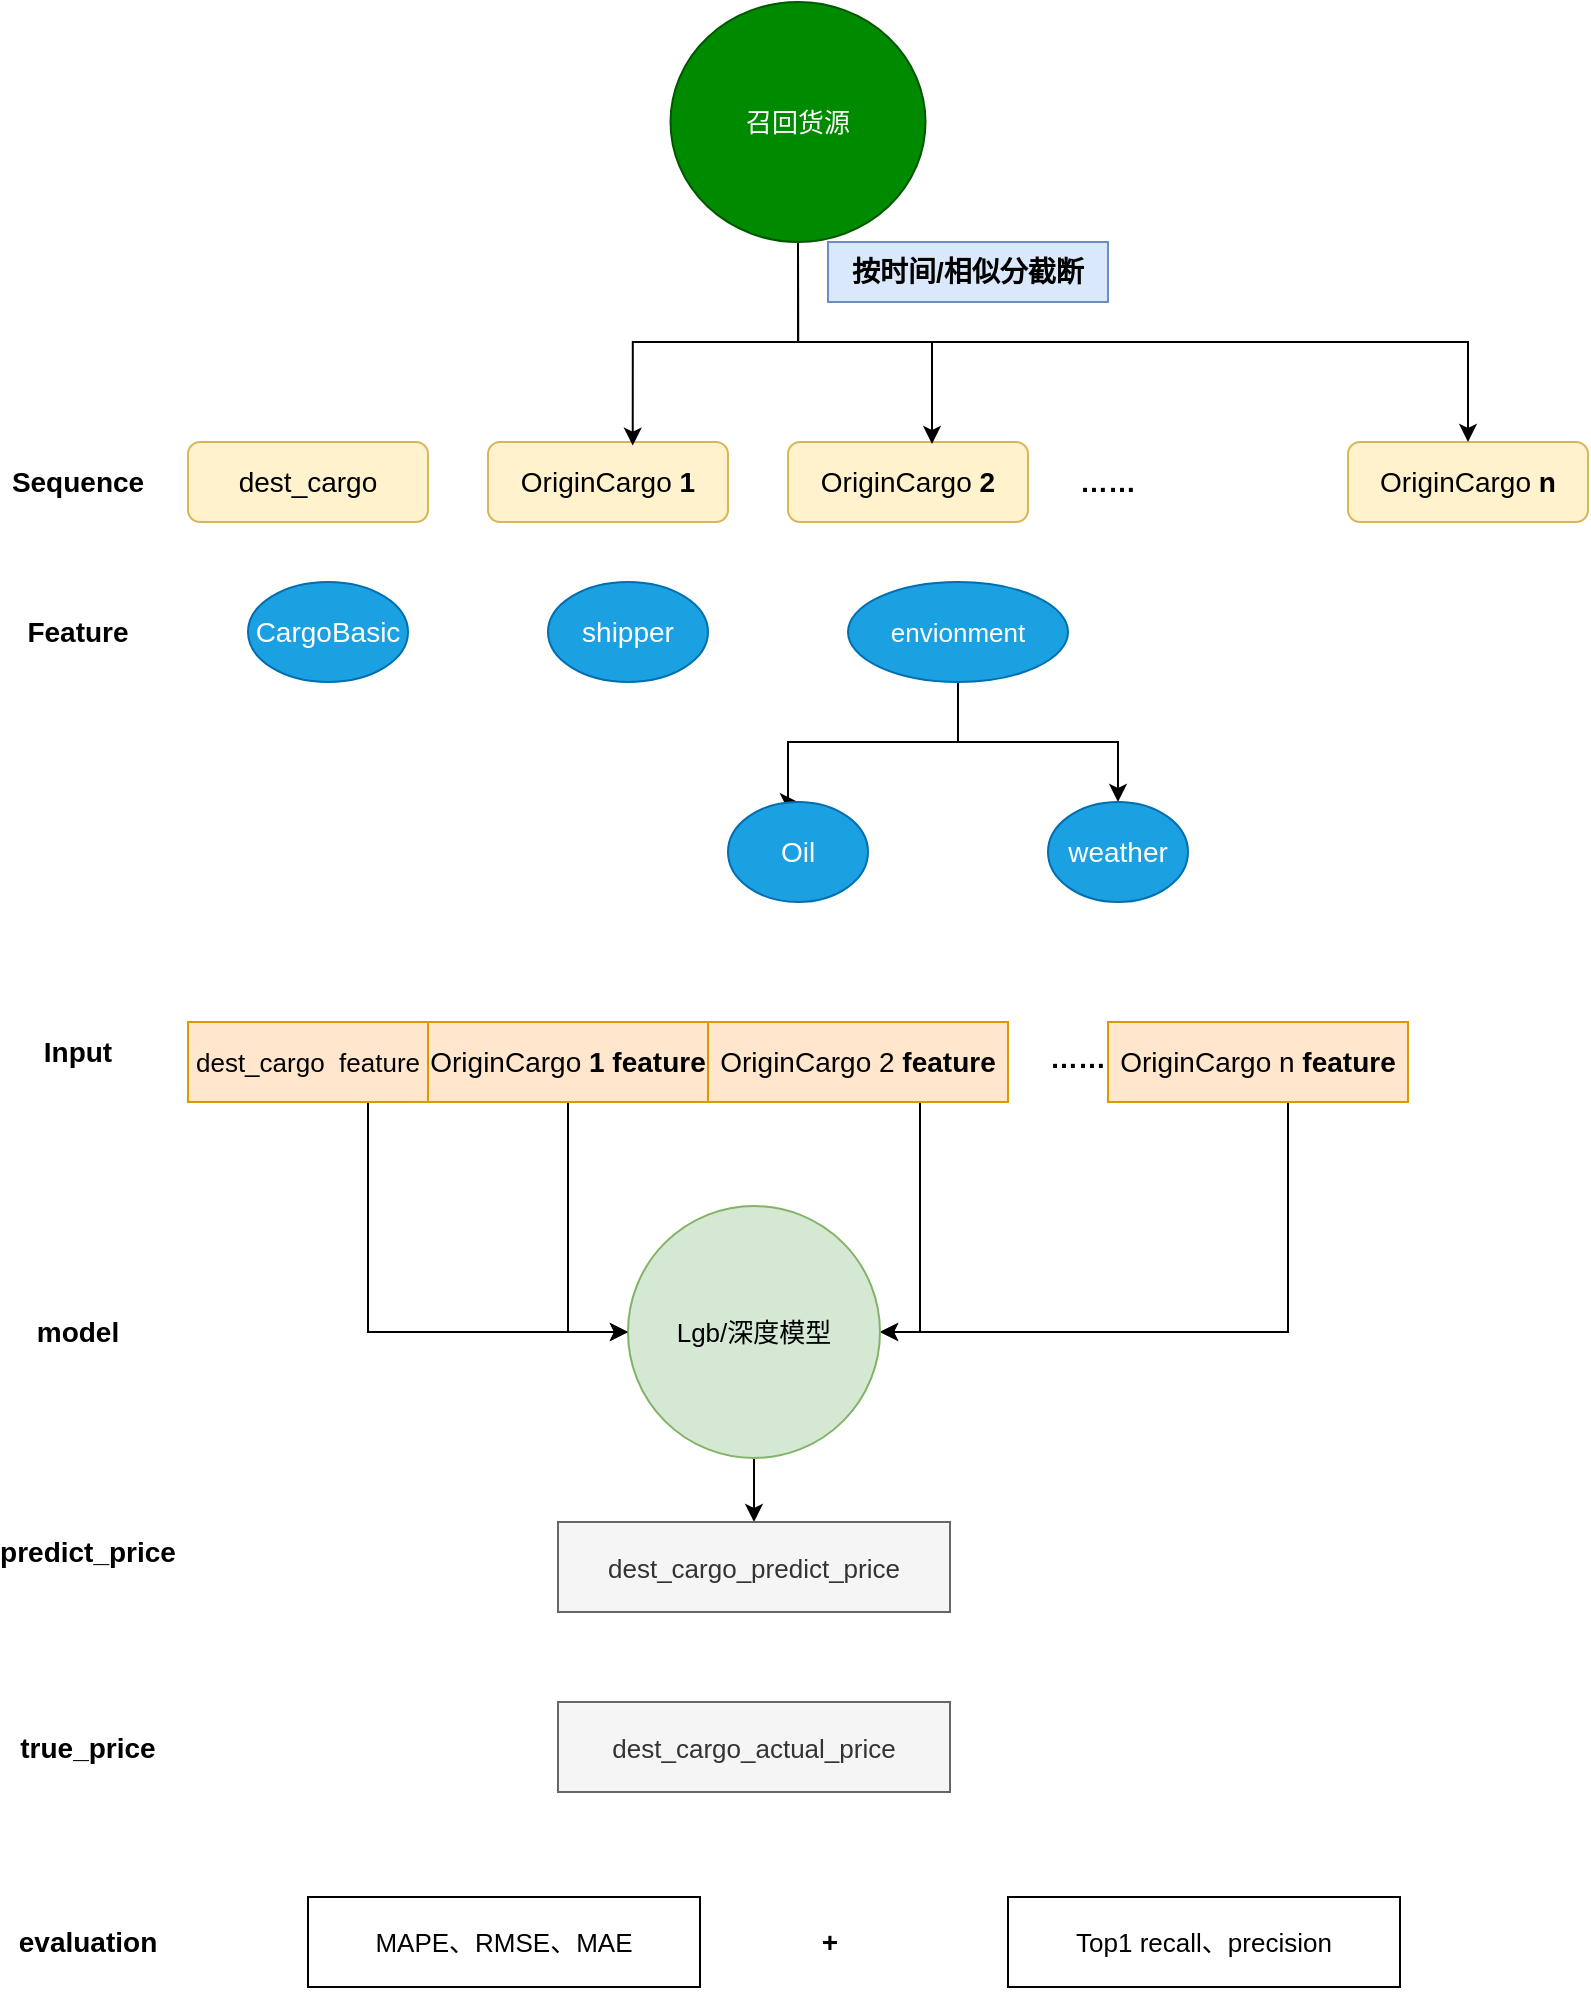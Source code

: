 <mxfile version="17.4.4" type="github">
  <diagram id="C5RBs43oDa-KdzZeNtuy" name="Page-1">
    <mxGraphModel dx="1550" dy="2004" grid="1" gridSize="10" guides="1" tooltips="1" connect="1" arrows="1" fold="1" page="1" pageScale="1" pageWidth="827" pageHeight="1169" math="0" shadow="0">
      <root>
        <mxCell id="WIyWlLk6GJQsqaUBKTNV-0" />
        <mxCell id="WIyWlLk6GJQsqaUBKTNV-1" parent="WIyWlLk6GJQsqaUBKTNV-0" />
        <mxCell id="WIyWlLk6GJQsqaUBKTNV-3" value="dest_cargo" style="rounded=1;whiteSpace=wrap;html=1;fontSize=14;glass=0;strokeWidth=1;shadow=0;fillColor=#fff2cc;strokeColor=#d6b656;" parent="WIyWlLk6GJQsqaUBKTNV-1" vertex="1">
          <mxGeometry x="100" y="140" width="120" height="40" as="geometry" />
        </mxCell>
        <mxCell id="WIyWlLk6GJQsqaUBKTNV-7" value="OriginCargo&amp;nbsp;&lt;b style=&quot;font-size: 14px;&quot;&gt;1&lt;/b&gt;" style="rounded=1;whiteSpace=wrap;html=1;fontSize=14;glass=0;strokeWidth=1;shadow=0;fillColor=#fff2cc;strokeColor=#d6b656;" parent="WIyWlLk6GJQsqaUBKTNV-1" vertex="1">
          <mxGeometry x="250" y="140" width="120" height="40" as="geometry" />
        </mxCell>
        <mxCell id="WIyWlLk6GJQsqaUBKTNV-12" value="OriginCargo&amp;nbsp;&lt;b style=&quot;font-size: 14px;&quot;&gt;2&lt;/b&gt;" style="rounded=1;whiteSpace=wrap;html=1;fontSize=14;glass=0;strokeWidth=1;shadow=0;fillColor=#fff2cc;strokeColor=#d6b656;" parent="WIyWlLk6GJQsqaUBKTNV-1" vertex="1">
          <mxGeometry x="400" y="140" width="120" height="40" as="geometry" />
        </mxCell>
        <mxCell id="SqZgt--YvznunEqV0woP-0" value="OriginCargo &lt;b style=&quot;font-size: 14px;&quot;&gt;n&lt;/b&gt;" style="rounded=1;whiteSpace=wrap;html=1;fontSize=14;glass=0;strokeWidth=1;shadow=0;fillColor=#fff2cc;strokeColor=#d6b656;" vertex="1" parent="WIyWlLk6GJQsqaUBKTNV-1">
          <mxGeometry x="680" y="140" width="120" height="40" as="geometry" />
        </mxCell>
        <mxCell id="SqZgt--YvznunEqV0woP-1" value="&lt;b style=&quot;font-size: 14px;&quot;&gt;Sequence&lt;/b&gt;" style="text;html=1;strokeColor=none;fillColor=none;align=center;verticalAlign=middle;whiteSpace=wrap;rounded=0;fontSize=14;" vertex="1" parent="WIyWlLk6GJQsqaUBKTNV-1">
          <mxGeometry x="15" y="145" width="60" height="30" as="geometry" />
        </mxCell>
        <mxCell id="SqZgt--YvznunEqV0woP-2" value="&lt;b style=&quot;font-size: 14px;&quot;&gt;……&lt;/b&gt;" style="text;html=1;strokeColor=none;fillColor=none;align=center;verticalAlign=middle;whiteSpace=wrap;rounded=0;fontSize=14;" vertex="1" parent="WIyWlLk6GJQsqaUBKTNV-1">
          <mxGeometry x="530" y="145" width="60" height="30" as="geometry" />
        </mxCell>
        <mxCell id="SqZgt--YvznunEqV0woP-4" value="&lt;b style=&quot;font-size: 14px;&quot;&gt;Feature&lt;/b&gt;" style="text;html=1;strokeColor=none;fillColor=none;align=center;verticalAlign=middle;whiteSpace=wrap;rounded=0;fontSize=14;" vertex="1" parent="WIyWlLk6GJQsqaUBKTNV-1">
          <mxGeometry x="10" y="220" width="70" height="30" as="geometry" />
        </mxCell>
        <mxCell id="SqZgt--YvznunEqV0woP-5" value="CargoBasic" style="ellipse;whiteSpace=wrap;html=1;fillColor=#1ba1e2;fontSize=14;fontColor=#ffffff;strokeColor=#006EAF;" vertex="1" parent="WIyWlLk6GJQsqaUBKTNV-1">
          <mxGeometry x="130" y="210" width="80" height="50" as="geometry" />
        </mxCell>
        <mxCell id="SqZgt--YvznunEqV0woP-7" value="shipper" style="ellipse;whiteSpace=wrap;html=1;fillColor=#1ba1e2;fontSize=14;fontColor=#ffffff;strokeColor=#006EAF;" vertex="1" parent="WIyWlLk6GJQsqaUBKTNV-1">
          <mxGeometry x="280" y="210" width="80" height="50" as="geometry" />
        </mxCell>
        <mxCell id="SqZgt--YvznunEqV0woP-10" style="edgeStyle=orthogonalEdgeStyle;rounded=0;orthogonalLoop=1;jettySize=auto;html=1;entryX=0.5;entryY=0;entryDx=0;entryDy=0;fontSize=14;" edge="1" parent="WIyWlLk6GJQsqaUBKTNV-1" source="SqZgt--YvznunEqV0woP-8" target="SqZgt--YvznunEqV0woP-11">
          <mxGeometry relative="1" as="geometry">
            <mxPoint x="485" y="320" as="targetPoint" />
            <Array as="points">
              <mxPoint x="485" y="290" />
              <mxPoint x="400" y="290" />
              <mxPoint x="400" y="320" />
            </Array>
          </mxGeometry>
        </mxCell>
        <mxCell id="SqZgt--YvznunEqV0woP-14" style="edgeStyle=orthogonalEdgeStyle;rounded=0;orthogonalLoop=1;jettySize=auto;html=1;entryX=0.5;entryY=0;entryDx=0;entryDy=0;fontSize=14;" edge="1" parent="WIyWlLk6GJQsqaUBKTNV-1" source="SqZgt--YvznunEqV0woP-8" target="SqZgt--YvznunEqV0woP-12">
          <mxGeometry relative="1" as="geometry">
            <Array as="points">
              <mxPoint x="485" y="290" />
              <mxPoint x="565" y="290" />
            </Array>
          </mxGeometry>
        </mxCell>
        <mxCell id="SqZgt--YvznunEqV0woP-8" value="envionment" style="ellipse;whiteSpace=wrap;html=1;fillColor=#1ba1e2;fontSize=13;fontColor=#ffffff;strokeColor=#006EAF;" vertex="1" parent="WIyWlLk6GJQsqaUBKTNV-1">
          <mxGeometry x="430" y="210" width="110" height="50" as="geometry" />
        </mxCell>
        <mxCell id="SqZgt--YvznunEqV0woP-11" value="Oil" style="ellipse;whiteSpace=wrap;html=1;fillColor=#1ba1e2;fontSize=14;fontColor=#ffffff;strokeColor=#006EAF;" vertex="1" parent="WIyWlLk6GJQsqaUBKTNV-1">
          <mxGeometry x="370" y="320" width="70" height="50" as="geometry" />
        </mxCell>
        <mxCell id="SqZgt--YvznunEqV0woP-12" value="weather" style="ellipse;whiteSpace=wrap;html=1;fillColor=#1ba1e2;fontSize=14;fontColor=#ffffff;strokeColor=#006EAF;" vertex="1" parent="WIyWlLk6GJQsqaUBKTNV-1">
          <mxGeometry x="530" y="320" width="70" height="50" as="geometry" />
        </mxCell>
        <mxCell id="SqZgt--YvznunEqV0woP-15" value="&lt;b&gt;Input&lt;/b&gt;" style="text;html=1;strokeColor=none;fillColor=none;align=center;verticalAlign=middle;whiteSpace=wrap;rounded=0;fontSize=14;" vertex="1" parent="WIyWlLk6GJQsqaUBKTNV-1">
          <mxGeometry x="10" y="430" width="70" height="30" as="geometry" />
        </mxCell>
        <mxCell id="SqZgt--YvznunEqV0woP-16" value="dest_cargo&amp;nbsp; feature" style="rounded=0;whiteSpace=wrap;html=1;fontSize=13;fillColor=default;gradientColor=none;" vertex="1" parent="WIyWlLk6GJQsqaUBKTNV-1">
          <mxGeometry x="100" y="430" width="120" height="40" as="geometry" />
        </mxCell>
        <mxCell id="SqZgt--YvznunEqV0woP-28" style="edgeStyle=orthogonalEdgeStyle;rounded=0;orthogonalLoop=1;jettySize=auto;html=1;entryX=0;entryY=0.5;entryDx=0;entryDy=0;fontSize=13;" edge="1" parent="WIyWlLk6GJQsqaUBKTNV-1" source="SqZgt--YvznunEqV0woP-17" target="SqZgt--YvznunEqV0woP-24">
          <mxGeometry relative="1" as="geometry" />
        </mxCell>
        <mxCell id="SqZgt--YvznunEqV0woP-17" value="&lt;span style=&quot;font-size: 14px&quot;&gt;OriginCargo&amp;nbsp;&lt;/span&gt;&lt;b style=&quot;font-size: 14px&quot;&gt;1 feature&lt;/b&gt;" style="rounded=0;whiteSpace=wrap;html=1;fontSize=13;fillColor=#ffe6cc;strokeColor=#d79b00;" vertex="1" parent="WIyWlLk6GJQsqaUBKTNV-1">
          <mxGeometry x="220" y="430" width="140" height="40" as="geometry" />
        </mxCell>
        <mxCell id="SqZgt--YvznunEqV0woP-29" style="edgeStyle=orthogonalEdgeStyle;rounded=0;orthogonalLoop=1;jettySize=auto;html=1;entryX=1;entryY=0.5;entryDx=0;entryDy=0;fontSize=13;" edge="1" parent="WIyWlLk6GJQsqaUBKTNV-1" source="SqZgt--YvznunEqV0woP-18" target="SqZgt--YvznunEqV0woP-24">
          <mxGeometry relative="1" as="geometry">
            <Array as="points">
              <mxPoint x="466" y="585" />
            </Array>
          </mxGeometry>
        </mxCell>
        <mxCell id="SqZgt--YvznunEqV0woP-18" value="&lt;span style=&quot;font-size: 14px&quot;&gt;OriginCargo 2&lt;/span&gt;&lt;b style=&quot;font-size: 14px&quot;&gt;&amp;nbsp;feature&lt;/b&gt;" style="rounded=0;whiteSpace=wrap;html=1;fontSize=13;fillColor=#ffe6cc;strokeColor=#d79b00;" vertex="1" parent="WIyWlLk6GJQsqaUBKTNV-1">
          <mxGeometry x="360" y="430" width="150" height="40" as="geometry" />
        </mxCell>
        <mxCell id="SqZgt--YvznunEqV0woP-20" value="&lt;b style=&quot;font-size: 14px;&quot;&gt;……&lt;/b&gt;" style="text;html=1;strokeColor=none;fillColor=none;align=center;verticalAlign=middle;whiteSpace=wrap;rounded=0;fontSize=14;" vertex="1" parent="WIyWlLk6GJQsqaUBKTNV-1">
          <mxGeometry x="510" y="435" width="70" height="25" as="geometry" />
        </mxCell>
        <mxCell id="SqZgt--YvznunEqV0woP-30" style="edgeStyle=orthogonalEdgeStyle;rounded=0;orthogonalLoop=1;jettySize=auto;html=1;entryX=1;entryY=0.5;entryDx=0;entryDy=0;fontSize=13;" edge="1" parent="WIyWlLk6GJQsqaUBKTNV-1" source="SqZgt--YvznunEqV0woP-21" target="SqZgt--YvznunEqV0woP-24">
          <mxGeometry relative="1" as="geometry">
            <Array as="points">
              <mxPoint x="650" y="585" />
            </Array>
          </mxGeometry>
        </mxCell>
        <mxCell id="SqZgt--YvznunEqV0woP-21" value="&lt;span style=&quot;font-size: 14px&quot;&gt;OriginCargo n&lt;/span&gt;&lt;b style=&quot;font-size: 14px&quot;&gt;&amp;nbsp;feature&lt;/b&gt;" style="rounded=0;whiteSpace=wrap;html=1;fontSize=13;fillColor=#ffe6cc;strokeColor=#d79b00;" vertex="1" parent="WIyWlLk6GJQsqaUBKTNV-1">
          <mxGeometry x="560" y="430" width="150" height="40" as="geometry" />
        </mxCell>
        <mxCell id="SqZgt--YvznunEqV0woP-22" value="&lt;b&gt;true_price&lt;/b&gt;" style="text;html=1;strokeColor=none;fillColor=none;align=center;verticalAlign=middle;whiteSpace=wrap;rounded=0;fontSize=14;" vertex="1" parent="WIyWlLk6GJQsqaUBKTNV-1">
          <mxGeometry x="15" y="777.5" width="70" height="30" as="geometry" />
        </mxCell>
        <mxCell id="SqZgt--YvznunEqV0woP-23" value="dest_cargo_actual_price" style="rounded=0;whiteSpace=wrap;html=1;fontSize=13;fillColor=#f5f5f5;fontColor=#333333;strokeColor=#666666;" vertex="1" parent="WIyWlLk6GJQsqaUBKTNV-1">
          <mxGeometry x="285" y="770" width="196" height="45" as="geometry" />
        </mxCell>
        <mxCell id="SqZgt--YvznunEqV0woP-47" style="edgeStyle=orthogonalEdgeStyle;rounded=0;orthogonalLoop=1;jettySize=auto;html=1;entryX=0.5;entryY=0;entryDx=0;entryDy=0;fontSize=13;" edge="1" parent="WIyWlLk6GJQsqaUBKTNV-1" source="SqZgt--YvznunEqV0woP-24" target="SqZgt--YvznunEqV0woP-43">
          <mxGeometry relative="1" as="geometry" />
        </mxCell>
        <mxCell id="SqZgt--YvznunEqV0woP-24" value="Lgb/深度模型" style="ellipse;whiteSpace=wrap;html=1;aspect=fixed;fontSize=13;fillColor=#d5e8d4;strokeColor=#82b366;" vertex="1" parent="WIyWlLk6GJQsqaUBKTNV-1">
          <mxGeometry x="320" y="522" width="126" height="126" as="geometry" />
        </mxCell>
        <mxCell id="SqZgt--YvznunEqV0woP-27" style="edgeStyle=orthogonalEdgeStyle;rounded=0;orthogonalLoop=1;jettySize=auto;html=1;entryX=0;entryY=0.5;entryDx=0;entryDy=0;fontSize=13;" edge="1" parent="WIyWlLk6GJQsqaUBKTNV-1" source="SqZgt--YvznunEqV0woP-25" target="SqZgt--YvznunEqV0woP-24">
          <mxGeometry relative="1" as="geometry">
            <Array as="points">
              <mxPoint x="190" y="585" />
            </Array>
          </mxGeometry>
        </mxCell>
        <mxCell id="SqZgt--YvznunEqV0woP-25" value="dest_cargo&amp;nbsp; feature" style="rounded=0;whiteSpace=wrap;html=1;fontSize=13;fillColor=#ffe6cc;strokeColor=#d79b00;" vertex="1" parent="WIyWlLk6GJQsqaUBKTNV-1">
          <mxGeometry x="100" y="430" width="120" height="40" as="geometry" />
        </mxCell>
        <mxCell id="SqZgt--YvznunEqV0woP-26" value="&lt;b&gt;model&lt;/b&gt;" style="text;html=1;strokeColor=none;fillColor=none;align=center;verticalAlign=middle;whiteSpace=wrap;rounded=0;fontSize=14;" vertex="1" parent="WIyWlLk6GJQsqaUBKTNV-1">
          <mxGeometry x="10" y="570" width="70" height="30" as="geometry" />
        </mxCell>
        <mxCell id="SqZgt--YvznunEqV0woP-31" value="&lt;b&gt;evaluation&lt;/b&gt;" style="text;html=1;strokeColor=none;fillColor=none;align=center;verticalAlign=middle;whiteSpace=wrap;rounded=0;fontSize=14;" vertex="1" parent="WIyWlLk6GJQsqaUBKTNV-1">
          <mxGeometry x="15" y="875" width="70" height="30" as="geometry" />
        </mxCell>
        <mxCell id="SqZgt--YvznunEqV0woP-32" value="MAPE、RMSE、MAE" style="rounded=0;whiteSpace=wrap;html=1;fontSize=13;fillColor=default;gradientColor=none;" vertex="1" parent="WIyWlLk6GJQsqaUBKTNV-1">
          <mxGeometry x="160" y="867.5" width="196" height="45" as="geometry" />
        </mxCell>
        <mxCell id="SqZgt--YvznunEqV0woP-34" value="&lt;b&gt;+&lt;/b&gt;" style="text;html=1;strokeColor=none;fillColor=none;align=center;verticalAlign=middle;whiteSpace=wrap;rounded=0;fontSize=14;" vertex="1" parent="WIyWlLk6GJQsqaUBKTNV-1">
          <mxGeometry x="361" y="860" width="120" height="60" as="geometry" />
        </mxCell>
        <mxCell id="SqZgt--YvznunEqV0woP-35" value="Top1 recall、precision" style="rounded=0;whiteSpace=wrap;html=1;fontSize=13;fillColor=default;gradientColor=none;" vertex="1" parent="WIyWlLk6GJQsqaUBKTNV-1">
          <mxGeometry x="510" y="867.5" width="196" height="45" as="geometry" />
        </mxCell>
        <mxCell id="SqZgt--YvznunEqV0woP-37" style="edgeStyle=orthogonalEdgeStyle;rounded=0;orthogonalLoop=1;jettySize=auto;html=1;entryX=0.603;entryY=0.045;entryDx=0;entryDy=0;entryPerimeter=0;fontSize=13;" edge="1" parent="WIyWlLk6GJQsqaUBKTNV-1" source="SqZgt--YvznunEqV0woP-36" target="WIyWlLk6GJQsqaUBKTNV-7">
          <mxGeometry relative="1" as="geometry" />
        </mxCell>
        <mxCell id="SqZgt--YvznunEqV0woP-38" style="edgeStyle=orthogonalEdgeStyle;rounded=0;orthogonalLoop=1;jettySize=auto;html=1;entryX=0.6;entryY=0.025;entryDx=0;entryDy=0;entryPerimeter=0;fontSize=13;" edge="1" parent="WIyWlLk6GJQsqaUBKTNV-1" source="SqZgt--YvznunEqV0woP-36" target="WIyWlLk6GJQsqaUBKTNV-12">
          <mxGeometry relative="1" as="geometry" />
        </mxCell>
        <mxCell id="SqZgt--YvznunEqV0woP-40" style="edgeStyle=orthogonalEdgeStyle;rounded=0;orthogonalLoop=1;jettySize=auto;html=1;fontSize=13;" edge="1" parent="WIyWlLk6GJQsqaUBKTNV-1" source="SqZgt--YvznunEqV0woP-36" target="SqZgt--YvznunEqV0woP-0">
          <mxGeometry relative="1" as="geometry">
            <Array as="points">
              <mxPoint x="405" y="90" />
              <mxPoint x="740" y="90" />
            </Array>
          </mxGeometry>
        </mxCell>
        <mxCell id="SqZgt--YvznunEqV0woP-36" value="召回货源" style="ellipse;whiteSpace=wrap;html=1;fontSize=13;fillColor=#008a00;fontColor=#ffffff;strokeColor=#005700;" vertex="1" parent="WIyWlLk6GJQsqaUBKTNV-1">
          <mxGeometry x="341.25" y="-80" width="127.5" height="120" as="geometry" />
        </mxCell>
        <mxCell id="SqZgt--YvznunEqV0woP-41" value="&lt;b style=&quot;font-size: 14px&quot;&gt;按时间/相似分截断&lt;/b&gt;" style="text;html=1;strokeColor=#6c8ebf;fillColor=#dae8fc;align=center;verticalAlign=middle;whiteSpace=wrap;rounded=0;fontSize=14;" vertex="1" parent="WIyWlLk6GJQsqaUBKTNV-1">
          <mxGeometry x="420" y="40" width="140" height="30" as="geometry" />
        </mxCell>
        <mxCell id="SqZgt--YvznunEqV0woP-42" value="&lt;b&gt;predict_price&lt;/b&gt;" style="text;html=1;strokeColor=none;fillColor=none;align=center;verticalAlign=middle;whiteSpace=wrap;rounded=0;fontSize=14;" vertex="1" parent="WIyWlLk6GJQsqaUBKTNV-1">
          <mxGeometry x="15" y="680" width="70" height="30" as="geometry" />
        </mxCell>
        <mxCell id="SqZgt--YvznunEqV0woP-43" value="dest_cargo_predict_price" style="rounded=0;whiteSpace=wrap;html=1;fontSize=13;fillColor=#f5f5f5;fontColor=#333333;strokeColor=#666666;" vertex="1" parent="WIyWlLk6GJQsqaUBKTNV-1">
          <mxGeometry x="285" y="680" width="196" height="45" as="geometry" />
        </mxCell>
      </root>
    </mxGraphModel>
  </diagram>
</mxfile>

